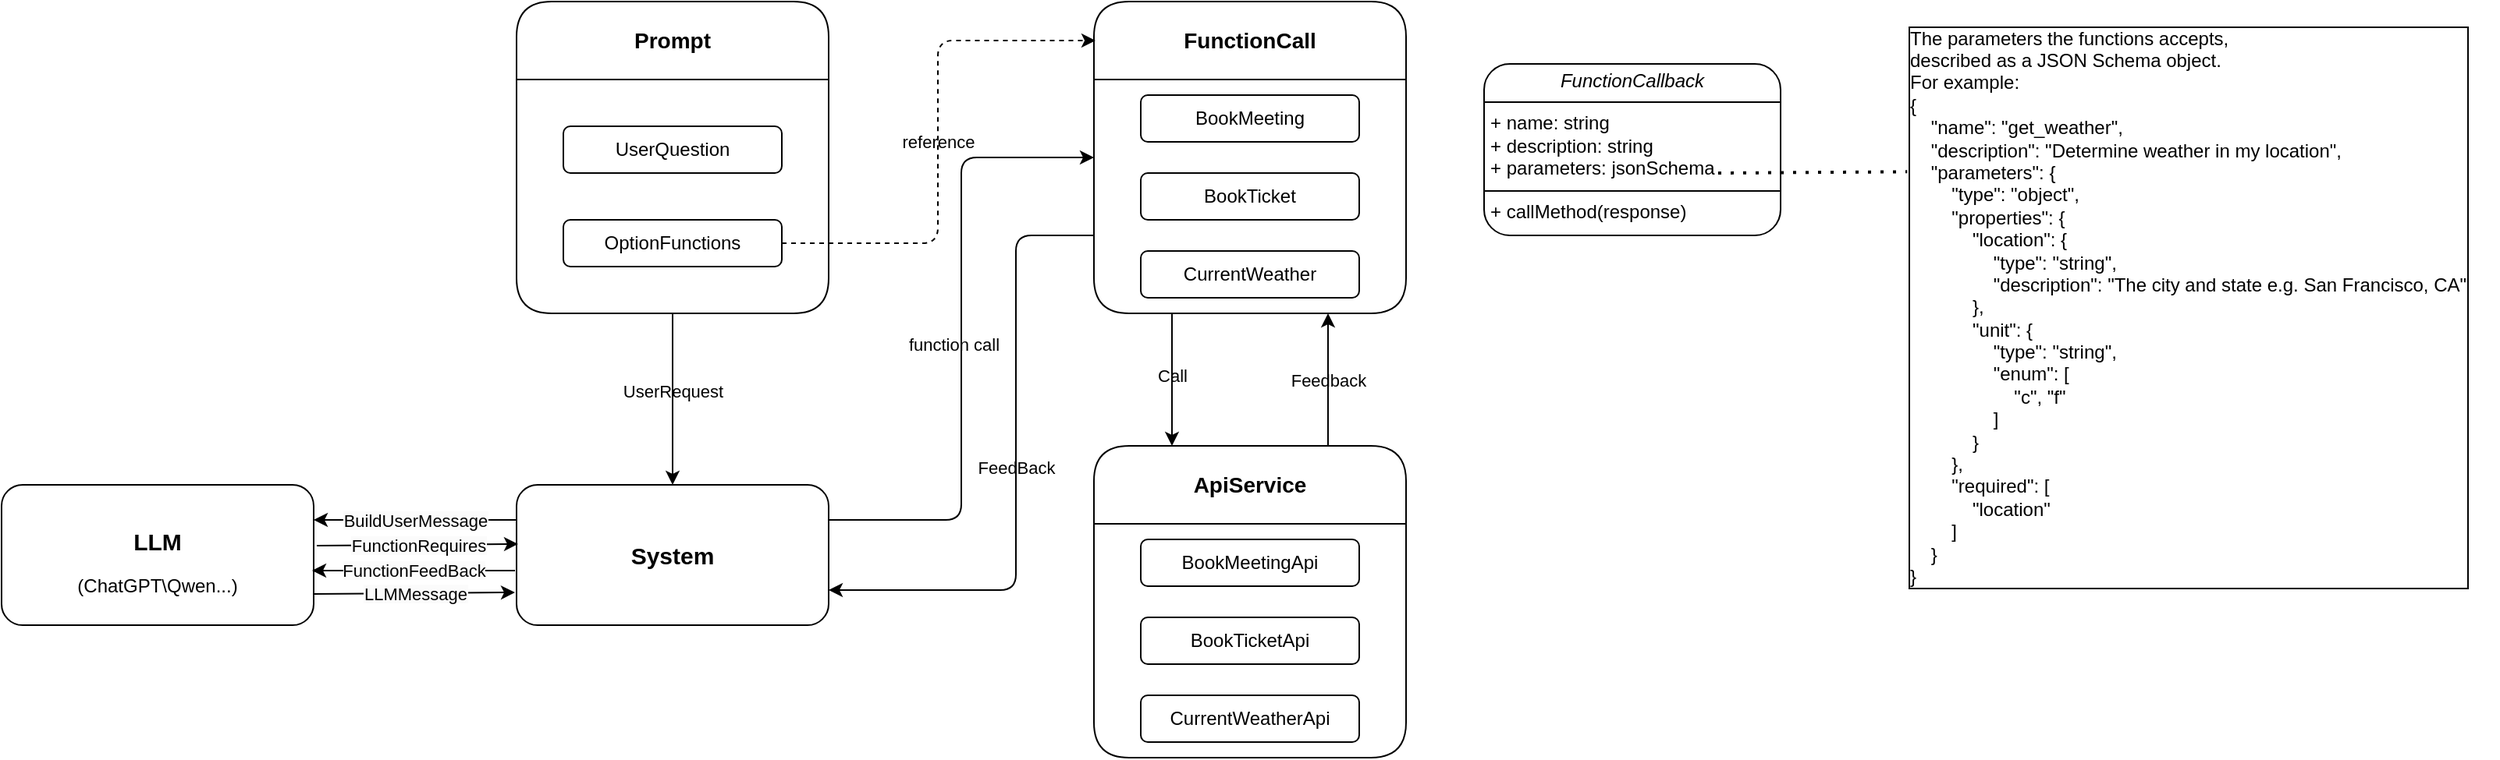 <mxfile version="24.0.4" type="github">
  <diagram id="C5RBs43oDa-KdzZeNtuy" name="Page-1">
    <mxGraphModel dx="2013" dy="736" grid="1" gridSize="10" guides="1" tooltips="1" connect="1" arrows="1" fold="1" page="1" pageScale="1" pageWidth="827" pageHeight="1169" math="0" shadow="0">
      <root>
        <mxCell id="WIyWlLk6GJQsqaUBKTNV-0" />
        <mxCell id="WIyWlLk6GJQsqaUBKTNV-1" parent="WIyWlLk6GJQsqaUBKTNV-0" />
        <mxCell id="JeXsBqSKZBZuM83j5KNu-36" value="UserRequest" style="edgeStyle=orthogonalEdgeStyle;rounded=1;orthogonalLoop=1;jettySize=auto;html=1;exitX=0.5;exitY=1;exitDx=0;exitDy=0;entryX=0.5;entryY=0;entryDx=0;entryDy=0;labelBackgroundColor=none;fontColor=default;" edge="1" parent="WIyWlLk6GJQsqaUBKTNV-1" source="JeXsBqSKZBZuM83j5KNu-1" target="JeXsBqSKZBZuM83j5KNu-35">
          <mxGeometry x="-0.091" relative="1" as="geometry">
            <Array as="points" />
            <mxPoint as="offset" />
          </mxGeometry>
        </mxCell>
        <mxCell id="JeXsBqSKZBZuM83j5KNu-1" value="Prompt" style="swimlane;startSize=50;fontSize=14;whiteSpace=wrap;rounded=1;labelBackgroundColor=none;" vertex="1" parent="WIyWlLk6GJQsqaUBKTNV-1">
          <mxGeometry x="-430" y="80" width="200" height="200" as="geometry" />
        </mxCell>
        <mxCell id="JeXsBqSKZBZuM83j5KNu-2" value="UserQuestion" style="rounded=1;whiteSpace=wrap;html=1;labelBackgroundColor=none;" vertex="1" parent="JeXsBqSKZBZuM83j5KNu-1">
          <mxGeometry x="30" y="80" width="140" height="30" as="geometry" />
        </mxCell>
        <mxCell id="JeXsBqSKZBZuM83j5KNu-3" value="OptionFunctions" style="rounded=1;whiteSpace=wrap;html=1;labelBackgroundColor=none;" vertex="1" parent="JeXsBqSKZBZuM83j5KNu-1">
          <mxGeometry x="30" y="140" width="140" height="30" as="geometry" />
        </mxCell>
        <mxCell id="JeXsBqSKZBZuM83j5KNu-26" style="edgeStyle=orthogonalEdgeStyle;rounded=1;orthogonalLoop=1;jettySize=auto;html=1;exitX=0.25;exitY=1;exitDx=0;exitDy=0;entryX=0.25;entryY=0;entryDx=0;entryDy=0;labelBackgroundColor=none;fontColor=default;" edge="1" parent="WIyWlLk6GJQsqaUBKTNV-1" source="JeXsBqSKZBZuM83j5KNu-4" target="JeXsBqSKZBZuM83j5KNu-18">
          <mxGeometry relative="1" as="geometry" />
        </mxCell>
        <mxCell id="JeXsBqSKZBZuM83j5KNu-27" value="Call" style="edgeLabel;html=1;align=center;verticalAlign=middle;resizable=0;points=[];rounded=1;labelBackgroundColor=none;" vertex="1" connectable="0" parent="JeXsBqSKZBZuM83j5KNu-26">
          <mxGeometry x="-0.412" relative="1" as="geometry">
            <mxPoint y="15" as="offset" />
          </mxGeometry>
        </mxCell>
        <mxCell id="JeXsBqSKZBZuM83j5KNu-28" style="edgeStyle=orthogonalEdgeStyle;rounded=1;orthogonalLoop=1;jettySize=auto;html=1;exitX=0.75;exitY=1;exitDx=0;exitDy=0;entryX=0.75;entryY=0;entryDx=0;entryDy=0;endArrow=none;endFill=0;startArrow=classic;startFill=1;labelBackgroundColor=none;fontColor=default;" edge="1" parent="WIyWlLk6GJQsqaUBKTNV-1" source="JeXsBqSKZBZuM83j5KNu-4" target="JeXsBqSKZBZuM83j5KNu-18">
          <mxGeometry relative="1" as="geometry" />
        </mxCell>
        <mxCell id="JeXsBqSKZBZuM83j5KNu-29" value="Feedback" style="edgeLabel;html=1;align=center;verticalAlign=middle;resizable=0;points=[];rounded=1;labelBackgroundColor=none;" vertex="1" connectable="0" parent="JeXsBqSKZBZuM83j5KNu-28">
          <mxGeometry relative="1" as="geometry">
            <mxPoint as="offset" />
          </mxGeometry>
        </mxCell>
        <mxCell id="JeXsBqSKZBZuM83j5KNu-46" style="edgeStyle=orthogonalEdgeStyle;rounded=1;orthogonalLoop=1;jettySize=auto;html=1;exitX=0;exitY=0.75;exitDx=0;exitDy=0;entryX=1;entryY=0.75;entryDx=0;entryDy=0;labelBackgroundColor=none;fontColor=default;" edge="1" parent="WIyWlLk6GJQsqaUBKTNV-1" source="JeXsBqSKZBZuM83j5KNu-4" target="JeXsBqSKZBZuM83j5KNu-35">
          <mxGeometry relative="1" as="geometry">
            <Array as="points">
              <mxPoint x="-110" y="230" />
              <mxPoint x="-110" y="458" />
            </Array>
          </mxGeometry>
        </mxCell>
        <mxCell id="JeXsBqSKZBZuM83j5KNu-47" value="FeedBack" style="edgeLabel;html=1;align=center;verticalAlign=middle;resizable=0;points=[];rounded=1;labelBackgroundColor=none;" vertex="1" connectable="0" parent="JeXsBqSKZBZuM83j5KNu-46">
          <mxGeometry relative="1" as="geometry">
            <mxPoint as="offset" />
          </mxGeometry>
        </mxCell>
        <mxCell id="JeXsBqSKZBZuM83j5KNu-4" value="FunctionCall" style="swimlane;startSize=50;fontSize=14;whiteSpace=wrap;rounded=1;labelBackgroundColor=none;" vertex="1" parent="WIyWlLk6GJQsqaUBKTNV-1">
          <mxGeometry x="-60" y="80" width="200" height="200" as="geometry" />
        </mxCell>
        <mxCell id="JeXsBqSKZBZuM83j5KNu-5" value="BookMeeting" style="rounded=1;whiteSpace=wrap;html=1;labelBackgroundColor=none;" vertex="1" parent="JeXsBqSKZBZuM83j5KNu-4">
          <mxGeometry x="30" y="60" width="140" height="30" as="geometry" />
        </mxCell>
        <mxCell id="JeXsBqSKZBZuM83j5KNu-6" value="BookTicket" style="rounded=1;whiteSpace=wrap;html=1;labelBackgroundColor=none;" vertex="1" parent="JeXsBqSKZBZuM83j5KNu-4">
          <mxGeometry x="30" y="110" width="140" height="30" as="geometry" />
        </mxCell>
        <mxCell id="JeXsBqSKZBZuM83j5KNu-7" value="CurrentWeather" style="rounded=1;whiteSpace=wrap;html=1;labelBackgroundColor=none;" vertex="1" parent="JeXsBqSKZBZuM83j5KNu-4">
          <mxGeometry x="30" y="160" width="140" height="30" as="geometry" />
        </mxCell>
        <mxCell id="JeXsBqSKZBZuM83j5KNu-8" value="&lt;p style=&quot;line-height: 0%; padding-bottom: 0px; margin-top: -2px;&quot;&gt;LLM&lt;/p&gt;" style="rounded=1;whiteSpace=wrap;html=1;fontSize=15;fontStyle=1;verticalAlign=middle;horizontal=1;glass=0;labelBorderColor=none;labelBackgroundColor=none;direction=east;" vertex="1" parent="WIyWlLk6GJQsqaUBKTNV-1">
          <mxGeometry x="-760" y="390" width="200" height="90" as="geometry" />
        </mxCell>
        <mxCell id="JeXsBqSKZBZuM83j5KNu-17" value="&lt;p style=&quot;margin:0px;margin-top:4px;text-align:center;&quot;&gt;&lt;i&gt;FunctionCallback&lt;/i&gt;&lt;/p&gt;&lt;hr size=&quot;1&quot; style=&quot;border-style:solid;&quot;&gt;&lt;p style=&quot;margin:0px;margin-left:4px;&quot;&gt;+ name: string&lt;br&gt;+ description: string&lt;/p&gt;&lt;p style=&quot;margin:0px;margin-left:4px;&quot;&gt;+ parameters: jsonSchema&lt;/p&gt;&lt;hr size=&quot;1&quot; style=&quot;border-style:solid;&quot;&gt;&lt;p style=&quot;margin:0px;margin-left:4px;&quot;&gt;+ callMethod(response)&lt;/p&gt;" style="verticalAlign=top;align=left;overflow=fill;html=1;whiteSpace=wrap;rounded=1;labelBackgroundColor=none;" vertex="1" parent="WIyWlLk6GJQsqaUBKTNV-1">
          <mxGeometry x="190" y="120" width="190" height="110" as="geometry" />
        </mxCell>
        <mxCell id="JeXsBqSKZBZuM83j5KNu-18" value="ApiService" style="swimlane;startSize=50;whiteSpace=wrap;fontSize=14;rounded=1;labelBackgroundColor=none;" vertex="1" parent="WIyWlLk6GJQsqaUBKTNV-1">
          <mxGeometry x="-60" y="365" width="200" height="200" as="geometry" />
        </mxCell>
        <mxCell id="JeXsBqSKZBZuM83j5KNu-19" value="BookMeetingApi" style="rounded=1;whiteSpace=wrap;html=1;labelBackgroundColor=none;" vertex="1" parent="JeXsBqSKZBZuM83j5KNu-18">
          <mxGeometry x="30" y="60" width="140" height="30" as="geometry" />
        </mxCell>
        <mxCell id="JeXsBqSKZBZuM83j5KNu-20" value="BookTicketApi" style="rounded=1;whiteSpace=wrap;html=1;labelBackgroundColor=none;" vertex="1" parent="JeXsBqSKZBZuM83j5KNu-18">
          <mxGeometry x="30" y="110" width="140" height="30" as="geometry" />
        </mxCell>
        <mxCell id="JeXsBqSKZBZuM83j5KNu-21" value="CurrentWeatherApi" style="rounded=1;whiteSpace=wrap;html=1;labelBackgroundColor=none;" vertex="1" parent="JeXsBqSKZBZuM83j5KNu-18">
          <mxGeometry x="30" y="160" width="140" height="30" as="geometry" />
        </mxCell>
        <mxCell id="JeXsBqSKZBZuM83j5KNu-24" style="edgeStyle=orthogonalEdgeStyle;rounded=1;orthogonalLoop=1;jettySize=auto;html=1;exitX=1;exitY=0.5;exitDx=0;exitDy=0;entryX=0.005;entryY=0.125;entryDx=0;entryDy=0;entryPerimeter=0;dashed=1;labelBackgroundColor=none;fontColor=default;" edge="1" parent="WIyWlLk6GJQsqaUBKTNV-1" source="JeXsBqSKZBZuM83j5KNu-3" target="JeXsBqSKZBZuM83j5KNu-4">
          <mxGeometry relative="1" as="geometry" />
        </mxCell>
        <mxCell id="JeXsBqSKZBZuM83j5KNu-30" value="reference" style="edgeLabel;html=1;align=center;verticalAlign=middle;resizable=0;points=[];rounded=1;labelBackgroundColor=none;" vertex="1" connectable="0" parent="JeXsBqSKZBZuM83j5KNu-24">
          <mxGeometry relative="1" as="geometry">
            <mxPoint as="offset" />
          </mxGeometry>
        </mxCell>
        <mxCell id="JeXsBqSKZBZuM83j5KNu-44" style="edgeStyle=orthogonalEdgeStyle;rounded=1;orthogonalLoop=1;jettySize=auto;html=1;exitX=1;exitY=0.25;exitDx=0;exitDy=0;entryX=0;entryY=0.5;entryDx=0;entryDy=0;labelBackgroundColor=none;fontColor=default;" edge="1" parent="WIyWlLk6GJQsqaUBKTNV-1" source="JeXsBqSKZBZuM83j5KNu-35" target="JeXsBqSKZBZuM83j5KNu-4">
          <mxGeometry relative="1" as="geometry" />
        </mxCell>
        <mxCell id="JeXsBqSKZBZuM83j5KNu-45" value="function call" style="edgeLabel;html=1;align=center;verticalAlign=middle;resizable=0;points=[];rounded=1;labelBackgroundColor=none;" vertex="1" connectable="0" parent="JeXsBqSKZBZuM83j5KNu-44">
          <mxGeometry relative="1" as="geometry">
            <mxPoint x="-5" y="4" as="offset" />
          </mxGeometry>
        </mxCell>
        <mxCell id="JeXsBqSKZBZuM83j5KNu-35" value="System" style="rounded=1;whiteSpace=wrap;html=1;fontSize=15;fontStyle=1;labelBackgroundColor=none;" vertex="1" parent="WIyWlLk6GJQsqaUBKTNV-1">
          <mxGeometry x="-430" y="390" width="200" height="90" as="geometry" />
        </mxCell>
        <mxCell id="JeXsBqSKZBZuM83j5KNu-40" value="" style="endArrow=classic;html=1;rounded=1;entryX=1;entryY=0.25;entryDx=0;entryDy=0;exitX=0;exitY=0.25;exitDx=0;exitDy=0;labelBackgroundColor=none;fontColor=default;" edge="1" parent="WIyWlLk6GJQsqaUBKTNV-1" source="JeXsBqSKZBZuM83j5KNu-35" target="JeXsBqSKZBZuM83j5KNu-8">
          <mxGeometry width="50" height="50" relative="1" as="geometry">
            <mxPoint x="-430" y="400" as="sourcePoint" />
            <mxPoint x="-200" y="350" as="targetPoint" />
          </mxGeometry>
        </mxCell>
        <mxCell id="JeXsBqSKZBZuM83j5KNu-64" value="&lt;span style=&quot;background-color: rgb(251, 251, 251);&quot;&gt;BuildUserMessage&lt;/span&gt;" style="edgeLabel;html=1;align=center;verticalAlign=middle;resizable=0;points=[];" vertex="1" connectable="0" parent="JeXsBqSKZBZuM83j5KNu-40">
          <mxGeometry relative="1" as="geometry">
            <mxPoint as="offset" />
          </mxGeometry>
        </mxCell>
        <mxCell id="JeXsBqSKZBZuM83j5KNu-42" value="" style="endArrow=classic;html=1;rounded=1;exitX=1.01;exitY=0.433;exitDx=0;exitDy=0;exitPerimeter=0;entryX=0.005;entryY=0.422;entryDx=0;entryDy=0;entryPerimeter=0;labelBackgroundColor=none;fontColor=default;" edge="1" parent="WIyWlLk6GJQsqaUBKTNV-1" source="JeXsBqSKZBZuM83j5KNu-8" target="JeXsBqSKZBZuM83j5KNu-35">
          <mxGeometry width="50" height="50" relative="1" as="geometry">
            <mxPoint x="-560" y="470" as="sourcePoint" />
            <mxPoint x="-430" y="430" as="targetPoint" />
          </mxGeometry>
        </mxCell>
        <mxCell id="JeXsBqSKZBZuM83j5KNu-63" value="&lt;span style=&quot;background-color: rgb(251, 251, 251);&quot;&gt;FunctionRequires&lt;/span&gt;" style="edgeLabel;html=1;align=center;verticalAlign=middle;resizable=0;points=[];" vertex="1" connectable="0" parent="JeXsBqSKZBZuM83j5KNu-42">
          <mxGeometry relative="1" as="geometry">
            <mxPoint as="offset" />
          </mxGeometry>
        </mxCell>
        <mxCell id="JeXsBqSKZBZuM83j5KNu-48" value="" style="endArrow=classic;html=1;rounded=1;entryX=1;entryY=0.25;entryDx=0;entryDy=0;exitX=0;exitY=0.25;exitDx=0;exitDy=0;labelBackgroundColor=none;fontColor=default;" edge="1" parent="WIyWlLk6GJQsqaUBKTNV-1">
          <mxGeometry width="50" height="50" relative="1" as="geometry">
            <mxPoint x="-431" y="445" as="sourcePoint" />
            <mxPoint x="-561" y="445" as="targetPoint" />
          </mxGeometry>
        </mxCell>
        <mxCell id="JeXsBqSKZBZuM83j5KNu-62" value="&lt;span style=&quot;background-color: rgb(251, 251, 251);&quot;&gt;FunctionFeedBack&lt;/span&gt;" style="edgeLabel;html=1;align=center;verticalAlign=middle;resizable=0;points=[];" vertex="1" connectable="0" parent="JeXsBqSKZBZuM83j5KNu-48">
          <mxGeometry relative="1" as="geometry">
            <mxPoint as="offset" />
          </mxGeometry>
        </mxCell>
        <mxCell id="JeXsBqSKZBZuM83j5KNu-53" value="" style="endArrow=classic;html=1;rounded=1;exitX=1.01;exitY=0.433;exitDx=0;exitDy=0;exitPerimeter=0;entryX=0.005;entryY=0.422;entryDx=0;entryDy=0;entryPerimeter=0;labelBackgroundColor=none;fontColor=default;" edge="1" parent="WIyWlLk6GJQsqaUBKTNV-1">
          <mxGeometry width="50" height="50" relative="1" as="geometry">
            <mxPoint x="-560" y="460" as="sourcePoint" />
            <mxPoint x="-431" y="459" as="targetPoint" />
          </mxGeometry>
        </mxCell>
        <mxCell id="JeXsBqSKZBZuM83j5KNu-61" value="&lt;span style=&quot;background-color: rgb(251, 251, 251);&quot;&gt;LLMMessage&lt;/span&gt;" style="edgeLabel;html=1;align=center;verticalAlign=middle;resizable=0;points=[];" vertex="1" connectable="0" parent="JeXsBqSKZBZuM83j5KNu-53">
          <mxGeometry relative="1" as="geometry">
            <mxPoint as="offset" />
          </mxGeometry>
        </mxCell>
        <mxCell id="JeXsBqSKZBZuM83j5KNu-57" value="&lt;div&gt;&lt;span style=&quot;text-wrap: wrap;&quot;&gt;The parameters the functions accepts,&amp;nbsp;&lt;/span&gt;&lt;/div&gt;&lt;div&gt;&lt;span style=&quot;text-wrap: wrap;&quot;&gt;described as a JSON Schema object.&amp;nbsp;&lt;/span&gt;&lt;/div&gt;&lt;div&gt;&lt;span style=&quot;text-wrap: wrap;&quot;&gt;For example:&lt;/span&gt;&lt;br&gt;&lt;/div&gt;{&lt;br&gt;&amp;nbsp; &amp;nbsp; &quot;name&quot;: &quot;get_weather&quot;,&lt;br&gt;&amp;nbsp; &amp;nbsp; &quot;description&quot;: &quot;Determine weather in my location&quot;,&lt;br&gt;&amp;nbsp; &amp;nbsp; &quot;parameters&quot;: {&lt;br&gt;&amp;nbsp; &amp;nbsp; &amp;nbsp; &amp;nbsp; &quot;type&quot;: &quot;object&quot;,&lt;br&gt;&amp;nbsp; &amp;nbsp; &amp;nbsp; &amp;nbsp; &quot;properties&quot;: {&lt;br&gt;&amp;nbsp; &amp;nbsp; &amp;nbsp; &amp;nbsp; &amp;nbsp; &amp;nbsp; &quot;location&quot;: {&lt;br&gt;&amp;nbsp; &amp;nbsp; &amp;nbsp; &amp;nbsp; &amp;nbsp; &amp;nbsp; &amp;nbsp; &amp;nbsp; &quot;type&quot;: &quot;string&quot;,&lt;br&gt;&amp;nbsp; &amp;nbsp; &amp;nbsp; &amp;nbsp; &amp;nbsp; &amp;nbsp; &amp;nbsp; &amp;nbsp; &quot;description&quot;: &quot;The city and state e.g. San Francisco, CA&quot;&lt;br&gt;&amp;nbsp; &amp;nbsp; &amp;nbsp; &amp;nbsp; &amp;nbsp; &amp;nbsp; },&lt;br&gt;&amp;nbsp; &amp;nbsp; &amp;nbsp; &amp;nbsp; &amp;nbsp; &amp;nbsp; &quot;unit&quot;: {&lt;br&gt;&amp;nbsp; &amp;nbsp; &amp;nbsp; &amp;nbsp; &amp;nbsp; &amp;nbsp; &amp;nbsp; &amp;nbsp; &quot;type&quot;: &quot;string&quot;,&lt;br&gt;&amp;nbsp; &amp;nbsp; &amp;nbsp; &amp;nbsp; &amp;nbsp; &amp;nbsp; &amp;nbsp; &amp;nbsp; &quot;enum&quot;: [&lt;br&gt;&amp;nbsp; &amp;nbsp; &amp;nbsp; &amp;nbsp; &amp;nbsp; &amp;nbsp; &amp;nbsp; &amp;nbsp; &amp;nbsp; &amp;nbsp; &quot;c&quot;, &quot;f&quot;&lt;br&gt;&amp;nbsp; &amp;nbsp; &amp;nbsp; &amp;nbsp; &amp;nbsp; &amp;nbsp; &amp;nbsp; &amp;nbsp; ]&lt;br&gt;&amp;nbsp; &amp;nbsp; &amp;nbsp; &amp;nbsp; &amp;nbsp; &amp;nbsp; }&lt;br&gt;&amp;nbsp; &amp;nbsp; &amp;nbsp; &amp;nbsp; },&lt;br&gt;&amp;nbsp; &amp;nbsp; &amp;nbsp; &amp;nbsp; &quot;required&quot;: [&lt;br&gt;&amp;nbsp; &amp;nbsp; &amp;nbsp; &amp;nbsp; &amp;nbsp; &amp;nbsp; &quot;location&quot;&lt;br&gt;&amp;nbsp; &amp;nbsp; &amp;nbsp; &amp;nbsp; ]&lt;br&gt;&amp;nbsp; &amp;nbsp; }&lt;br&gt;}" style="text;html=1;align=left;verticalAlign=middle;resizable=0;points=[];autosize=1;strokeColor=none;fillColor=none;labelBorderColor=default;spacingTop=2;rounded=1;labelBackgroundColor=none;" vertex="1" parent="WIyWlLk6GJQsqaUBKTNV-1">
          <mxGeometry x="460" y="90" width="380" height="370" as="geometry" />
        </mxCell>
        <mxCell id="JeXsBqSKZBZuM83j5KNu-59" value="" style="endArrow=none;dashed=1;html=1;dashPattern=1 3;strokeWidth=2;rounded=1;entryX=0.003;entryY=0.268;entryDx=0;entryDy=0;entryPerimeter=0;labelBackgroundColor=none;fontColor=default;" edge="1" parent="WIyWlLk6GJQsqaUBKTNV-1" target="JeXsBqSKZBZuM83j5KNu-57">
          <mxGeometry width="50" height="50" relative="1" as="geometry">
            <mxPoint x="340" y="190" as="sourcePoint" />
            <mxPoint x="390" y="140" as="targetPoint" />
          </mxGeometry>
        </mxCell>
        <mxCell id="JeXsBqSKZBZuM83j5KNu-60" value="(ChatGPT\Qwen...)" style="text;html=1;align=center;verticalAlign=middle;whiteSpace=wrap;rounded=1;labelBackgroundColor=none;" vertex="1" parent="WIyWlLk6GJQsqaUBKTNV-1">
          <mxGeometry x="-690" y="440" width="60" height="30" as="geometry" />
        </mxCell>
      </root>
    </mxGraphModel>
  </diagram>
</mxfile>
